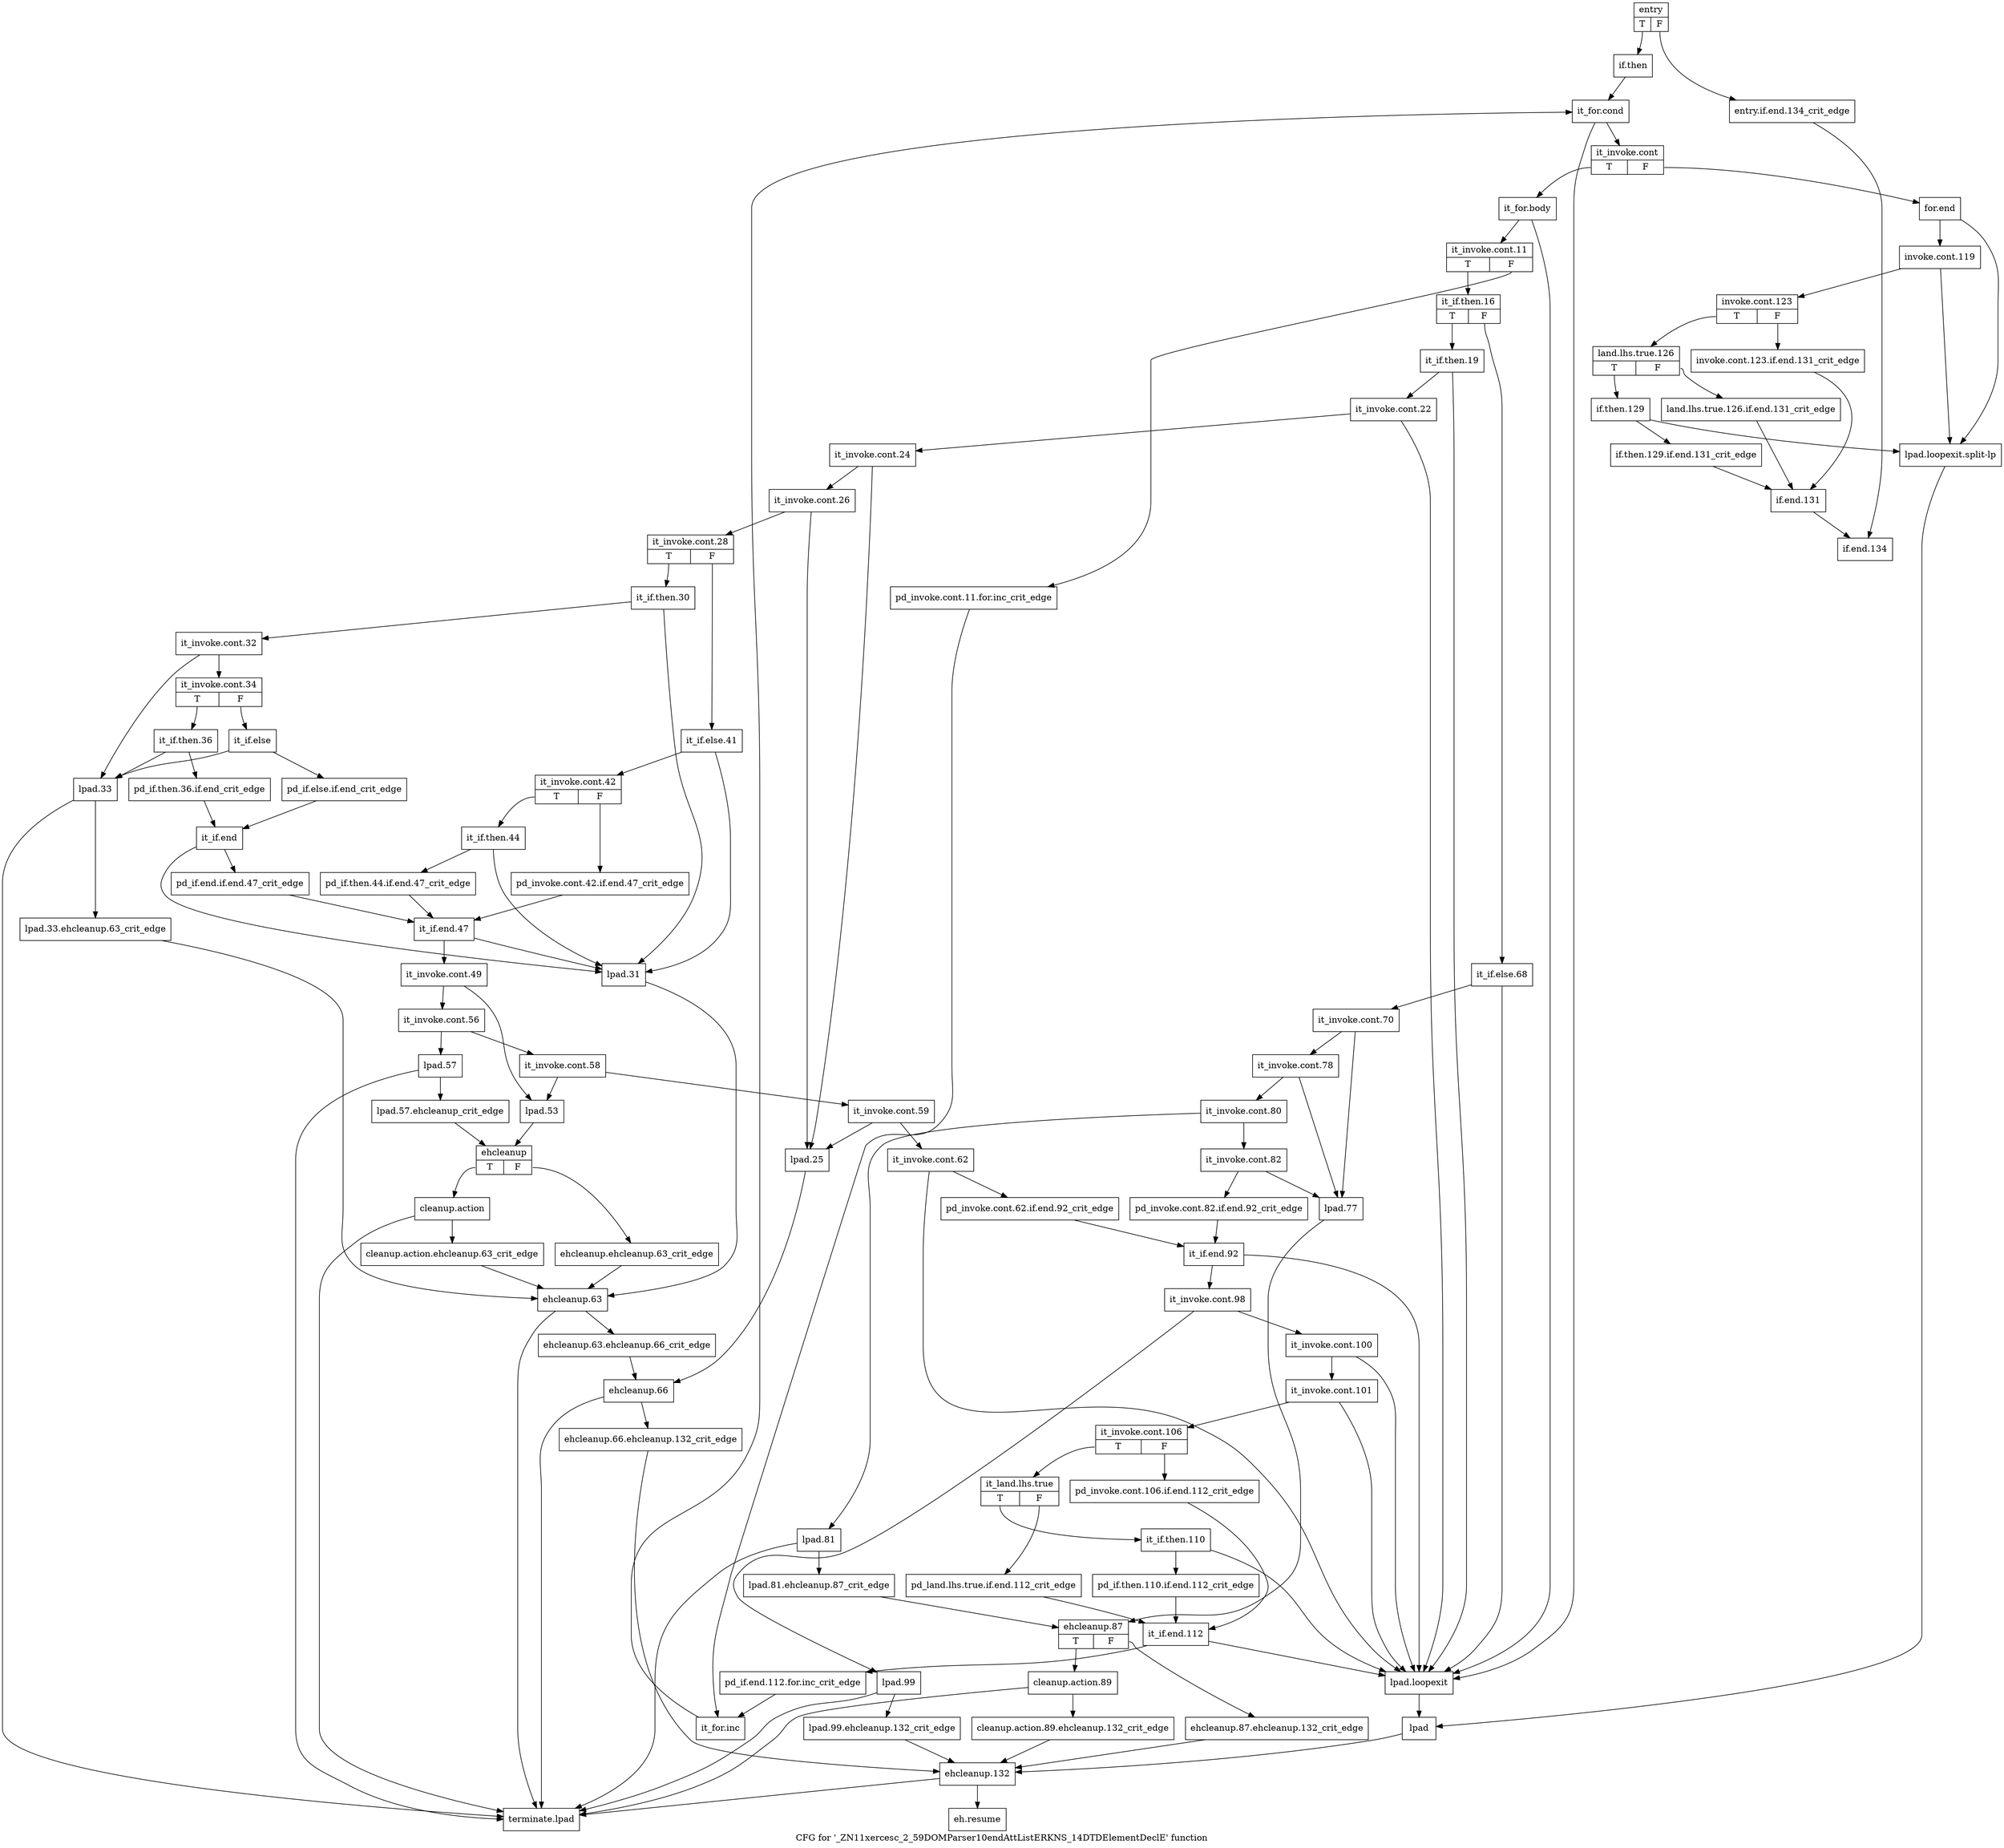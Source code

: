 digraph "CFG for '_ZN11xercesc_2_59DOMParser10endAttListERKNS_14DTDElementDeclE' function" {
	label="CFG for '_ZN11xercesc_2_59DOMParser10endAttListERKNS_14DTDElementDeclE' function";

	Node0x2d5cbb0 [shape=record,label="{entry|{<s0>T|<s1>F}}"];
	Node0x2d5cbb0:s0 -> Node0x2d5cc50;
	Node0x2d5cbb0:s1 -> Node0x2d5cc00;
	Node0x2d5cc00 [shape=record,label="{entry.if.end.134_crit_edge}"];
	Node0x2d5cc00 -> Node0x2d5e820;
	Node0x2d5cc50 [shape=record,label="{if.then}"];
	Node0x2d5cc50 -> Node0x2d5cca0;
	Node0x2d5cca0 [shape=record,label="{it_for.cond}"];
	Node0x2d5cca0 -> Node0x2d5ccf0;
	Node0x2d5cca0 -> Node0x2d5d1a0;
	Node0x2d5ccf0 [shape=record,label="{it_invoke.cont|{<s0>T|<s1>F}}"];
	Node0x2d5ccf0:s0 -> Node0x2d5cd40;
	Node0x2d5ccf0:s1 -> Node0x2d5e500;
	Node0x2d5cd40 [shape=record,label="{it_for.body}"];
	Node0x2d5cd40 -> Node0x2d5cd90;
	Node0x2d5cd40 -> Node0x2d5d1a0;
	Node0x2d5cd90 [shape=record,label="{it_invoke.cont.11|{<s0>T|<s1>F}}"];
	Node0x2d5cd90:s0 -> Node0x2d5ce30;
	Node0x2d5cd90:s1 -> Node0x2d5cde0;
	Node0x2d5cde0 [shape=record,label="{pd_invoke.cont.11.for.inc_crit_edge}"];
	Node0x2d5cde0 -> Node0x2d5e4b0;
	Node0x2d5ce30 [shape=record,label="{it_if.then.16|{<s0>T|<s1>F}}"];
	Node0x2d5ce30:s0 -> Node0x2d5ce80;
	Node0x2d5ce30:s1 -> Node0x2d5dc40;
	Node0x2d5ce80 [shape=record,label="{it_if.then.19}"];
	Node0x2d5ce80 -> Node0x2d5ced0;
	Node0x2d5ce80 -> Node0x2d5d1a0;
	Node0x2d5ced0 [shape=record,label="{it_invoke.cont.22}"];
	Node0x2d5ced0 -> Node0x2d5cf20;
	Node0x2d5ced0 -> Node0x2d5d1a0;
	Node0x2d5cf20 [shape=record,label="{it_invoke.cont.24}"];
	Node0x2d5cf20 -> Node0x2d5cf70;
	Node0x2d5cf20 -> Node0x2d5d290;
	Node0x2d5cf70 [shape=record,label="{it_invoke.cont.26}"];
	Node0x2d5cf70 -> Node0x2d5cfc0;
	Node0x2d5cf70 -> Node0x2d5d290;
	Node0x2d5cfc0 [shape=record,label="{it_invoke.cont.28|{<s0>T|<s1>F}}"];
	Node0x2d5cfc0:s0 -> Node0x2d5d010;
	Node0x2d5cfc0:s1 -> Node0x2d5d510;
	Node0x2d5d010 [shape=record,label="{it_if.then.30}"];
	Node0x2d5d010 -> Node0x2d5d060;
	Node0x2d5d010 -> Node0x2d5d2e0;
	Node0x2d5d060 [shape=record,label="{it_invoke.cont.32}"];
	Node0x2d5d060 -> Node0x2d5d0b0;
	Node0x2d5d060 -> Node0x2d5d330;
	Node0x2d5d0b0 [shape=record,label="{it_invoke.cont.34|{<s0>T|<s1>F}}"];
	Node0x2d5d0b0:s0 -> Node0x2d5d100;
	Node0x2d5d0b0:s1 -> Node0x2d5d3d0;
	Node0x2d5d100 [shape=record,label="{it_if.then.36}"];
	Node0x2d5d100 -> Node0x2d5d150;
	Node0x2d5d100 -> Node0x2d5d330;
	Node0x2d5d150 [shape=record,label="{pd_if.then.36.if.end_crit_edge}"];
	Node0x2d5d150 -> Node0x2d5d470;
	Node0x2d5d1a0 [shape=record,label="{lpad.loopexit}"];
	Node0x2d5d1a0 -> Node0x2d5d240;
	Node0x2d5d1f0 [shape=record,label="{lpad.loopexit.split-lp}"];
	Node0x2d5d1f0 -> Node0x2d5d240;
	Node0x2d5d240 [shape=record,label="{lpad}"];
	Node0x2d5d240 -> Node0x2d5e7d0;
	Node0x2d5d290 [shape=record,label="{lpad.25}"];
	Node0x2d5d290 -> Node0x2d5dba0;
	Node0x2d5d2e0 [shape=record,label="{lpad.31}"];
	Node0x2d5d2e0 -> Node0x2d5db00;
	Node0x2d5d330 [shape=record,label="{lpad.33}"];
	Node0x2d5d330 -> Node0x2d5d380;
	Node0x2d5d330 -> Node0x2d5e8c0;
	Node0x2d5d380 [shape=record,label="{lpad.33.ehcleanup.63_crit_edge}"];
	Node0x2d5d380 -> Node0x2d5db00;
	Node0x2d5d3d0 [shape=record,label="{it_if.else}"];
	Node0x2d5d3d0 -> Node0x2d5d420;
	Node0x2d5d3d0 -> Node0x2d5d330;
	Node0x2d5d420 [shape=record,label="{pd_if.else.if.end_crit_edge}"];
	Node0x2d5d420 -> Node0x2d5d470;
	Node0x2d5d470 [shape=record,label="{it_if.end}"];
	Node0x2d5d470 -> Node0x2d5d4c0;
	Node0x2d5d470 -> Node0x2d5d2e0;
	Node0x2d5d4c0 [shape=record,label="{pd_if.end.if.end.47_crit_edge}"];
	Node0x2d5d4c0 -> Node0x2d5d6a0;
	Node0x2d5d510 [shape=record,label="{it_if.else.41}"];
	Node0x2d5d510 -> Node0x2d5d560;
	Node0x2d5d510 -> Node0x2d5d2e0;
	Node0x2d5d560 [shape=record,label="{it_invoke.cont.42|{<s0>T|<s1>F}}"];
	Node0x2d5d560:s0 -> Node0x2d5d600;
	Node0x2d5d560:s1 -> Node0x2d5d5b0;
	Node0x2d5d5b0 [shape=record,label="{pd_invoke.cont.42.if.end.47_crit_edge}"];
	Node0x2d5d5b0 -> Node0x2d5d6a0;
	Node0x2d5d600 [shape=record,label="{it_if.then.44}"];
	Node0x2d5d600 -> Node0x2d5d650;
	Node0x2d5d600 -> Node0x2d5d2e0;
	Node0x2d5d650 [shape=record,label="{pd_if.then.44.if.end.47_crit_edge}"];
	Node0x2d5d650 -> Node0x2d5d6a0;
	Node0x2d5d6a0 [shape=record,label="{it_if.end.47}"];
	Node0x2d5d6a0 -> Node0x2d5d6f0;
	Node0x2d5d6a0 -> Node0x2d5d2e0;
	Node0x2d5d6f0 [shape=record,label="{it_invoke.cont.49}"];
	Node0x2d5d6f0 -> Node0x2d5d740;
	Node0x2d5d6f0 -> Node0x2d5d8d0;
	Node0x2d5d740 [shape=record,label="{it_invoke.cont.56}"];
	Node0x2d5d740 -> Node0x2d5d790;
	Node0x2d5d740 -> Node0x2d5d920;
	Node0x2d5d790 [shape=record,label="{it_invoke.cont.58}"];
	Node0x2d5d790 -> Node0x2d5d7e0;
	Node0x2d5d790 -> Node0x2d5d8d0;
	Node0x2d5d7e0 [shape=record,label="{it_invoke.cont.59}"];
	Node0x2d5d7e0 -> Node0x2d5d830;
	Node0x2d5d7e0 -> Node0x2d5d290;
	Node0x2d5d830 [shape=record,label="{it_invoke.cont.62}"];
	Node0x2d5d830 -> Node0x2d5d880;
	Node0x2d5d830 -> Node0x2d5d1a0;
	Node0x2d5d880 [shape=record,label="{pd_invoke.cont.62.if.end.92_crit_edge}"];
	Node0x2d5d880 -> Node0x2d5e050;
	Node0x2d5d8d0 [shape=record,label="{lpad.53}"];
	Node0x2d5d8d0 -> Node0x2d5d9c0;
	Node0x2d5d920 [shape=record,label="{lpad.57}"];
	Node0x2d5d920 -> Node0x2d5d970;
	Node0x2d5d920 -> Node0x2d5e8c0;
	Node0x2d5d970 [shape=record,label="{lpad.57.ehcleanup_crit_edge}"];
	Node0x2d5d970 -> Node0x2d5d9c0;
	Node0x2d5d9c0 [shape=record,label="{ehcleanup|{<s0>T|<s1>F}}"];
	Node0x2d5d9c0:s0 -> Node0x2d5da60;
	Node0x2d5d9c0:s1 -> Node0x2d5da10;
	Node0x2d5da10 [shape=record,label="{ehcleanup.ehcleanup.63_crit_edge}"];
	Node0x2d5da10 -> Node0x2d5db00;
	Node0x2d5da60 [shape=record,label="{cleanup.action}"];
	Node0x2d5da60 -> Node0x2d5dab0;
	Node0x2d5da60 -> Node0x2d5e8c0;
	Node0x2d5dab0 [shape=record,label="{cleanup.action.ehcleanup.63_crit_edge}"];
	Node0x2d5dab0 -> Node0x2d5db00;
	Node0x2d5db00 [shape=record,label="{ehcleanup.63}"];
	Node0x2d5db00 -> Node0x2d5db50;
	Node0x2d5db00 -> Node0x2d5e8c0;
	Node0x2d5db50 [shape=record,label="{ehcleanup.63.ehcleanup.66_crit_edge}"];
	Node0x2d5db50 -> Node0x2d5dba0;
	Node0x2d5dba0 [shape=record,label="{ehcleanup.66}"];
	Node0x2d5dba0 -> Node0x2d5dbf0;
	Node0x2d5dba0 -> Node0x2d5e8c0;
	Node0x2d5dbf0 [shape=record,label="{ehcleanup.66.ehcleanup.132_crit_edge}"];
	Node0x2d5dbf0 -> Node0x2d5e7d0;
	Node0x2d5dc40 [shape=record,label="{it_if.else.68}"];
	Node0x2d5dc40 -> Node0x2d5dc90;
	Node0x2d5dc40 -> Node0x2d5d1a0;
	Node0x2d5dc90 [shape=record,label="{it_invoke.cont.70}"];
	Node0x2d5dc90 -> Node0x2d5dce0;
	Node0x2d5dc90 -> Node0x2d5de20;
	Node0x2d5dce0 [shape=record,label="{it_invoke.cont.78}"];
	Node0x2d5dce0 -> Node0x2d5dd30;
	Node0x2d5dce0 -> Node0x2d5de20;
	Node0x2d5dd30 [shape=record,label="{it_invoke.cont.80}"];
	Node0x2d5dd30 -> Node0x2d5dd80;
	Node0x2d5dd30 -> Node0x2d5de70;
	Node0x2d5dd80 [shape=record,label="{it_invoke.cont.82}"];
	Node0x2d5dd80 -> Node0x2d5ddd0;
	Node0x2d5dd80 -> Node0x2d5de20;
	Node0x2d5ddd0 [shape=record,label="{pd_invoke.cont.82.if.end.92_crit_edge}"];
	Node0x2d5ddd0 -> Node0x2d5e050;
	Node0x2d5de20 [shape=record,label="{lpad.77}"];
	Node0x2d5de20 -> Node0x2d5df10;
	Node0x2d5de70 [shape=record,label="{lpad.81}"];
	Node0x2d5de70 -> Node0x2d5dec0;
	Node0x2d5de70 -> Node0x2d5e8c0;
	Node0x2d5dec0 [shape=record,label="{lpad.81.ehcleanup.87_crit_edge}"];
	Node0x2d5dec0 -> Node0x2d5df10;
	Node0x2d5df10 [shape=record,label="{ehcleanup.87|{<s0>T|<s1>F}}"];
	Node0x2d5df10:s0 -> Node0x2d5dfb0;
	Node0x2d5df10:s1 -> Node0x2d5df60;
	Node0x2d5df60 [shape=record,label="{ehcleanup.87.ehcleanup.132_crit_edge}"];
	Node0x2d5df60 -> Node0x2d5e7d0;
	Node0x2d5dfb0 [shape=record,label="{cleanup.action.89}"];
	Node0x2d5dfb0 -> Node0x2d5e000;
	Node0x2d5dfb0 -> Node0x2d5e8c0;
	Node0x2d5e000 [shape=record,label="{cleanup.action.89.ehcleanup.132_crit_edge}"];
	Node0x2d5e000 -> Node0x2d5e7d0;
	Node0x2d5e050 [shape=record,label="{it_if.end.92}"];
	Node0x2d5e050 -> Node0x2d5e0a0;
	Node0x2d5e050 -> Node0x2d5d1a0;
	Node0x2d5e0a0 [shape=record,label="{it_invoke.cont.98}"];
	Node0x2d5e0a0 -> Node0x2d5e0f0;
	Node0x2d5e0a0 -> Node0x2d5e370;
	Node0x2d5e0f0 [shape=record,label="{it_invoke.cont.100}"];
	Node0x2d5e0f0 -> Node0x2d5e140;
	Node0x2d5e0f0 -> Node0x2d5d1a0;
	Node0x2d5e140 [shape=record,label="{it_invoke.cont.101}"];
	Node0x2d5e140 -> Node0x2d5e190;
	Node0x2d5e140 -> Node0x2d5d1a0;
	Node0x2d5e190 [shape=record,label="{it_invoke.cont.106|{<s0>T|<s1>F}}"];
	Node0x2d5e190:s0 -> Node0x2d5e230;
	Node0x2d5e190:s1 -> Node0x2d5e1e0;
	Node0x2d5e1e0 [shape=record,label="{pd_invoke.cont.106.if.end.112_crit_edge}"];
	Node0x2d5e1e0 -> Node0x2d5e410;
	Node0x2d5e230 [shape=record,label="{it_land.lhs.true|{<s0>T|<s1>F}}"];
	Node0x2d5e230:s0 -> Node0x2d5e2d0;
	Node0x2d5e230:s1 -> Node0x2d5e280;
	Node0x2d5e280 [shape=record,label="{pd_land.lhs.true.if.end.112_crit_edge}"];
	Node0x2d5e280 -> Node0x2d5e410;
	Node0x2d5e2d0 [shape=record,label="{it_if.then.110}"];
	Node0x2d5e2d0 -> Node0x2d5e320;
	Node0x2d5e2d0 -> Node0x2d5d1a0;
	Node0x2d5e320 [shape=record,label="{pd_if.then.110.if.end.112_crit_edge}"];
	Node0x2d5e320 -> Node0x2d5e410;
	Node0x2d5e370 [shape=record,label="{lpad.99}"];
	Node0x2d5e370 -> Node0x2d5e3c0;
	Node0x2d5e370 -> Node0x2d5e8c0;
	Node0x2d5e3c0 [shape=record,label="{lpad.99.ehcleanup.132_crit_edge}"];
	Node0x2d5e3c0 -> Node0x2d5e7d0;
	Node0x2d5e410 [shape=record,label="{it_if.end.112}"];
	Node0x2d5e410 -> Node0x2d5e460;
	Node0x2d5e410 -> Node0x2d5d1a0;
	Node0x2d5e460 [shape=record,label="{pd_if.end.112.for.inc_crit_edge}"];
	Node0x2d5e460 -> Node0x2d5e4b0;
	Node0x2d5e4b0 [shape=record,label="{it_for.inc}"];
	Node0x2d5e4b0 -> Node0x2d5cca0;
	Node0x2d5e500 [shape=record,label="{for.end}"];
	Node0x2d5e500 -> Node0x2d5e550;
	Node0x2d5e500 -> Node0x2d5d1f0;
	Node0x2d5e550 [shape=record,label="{invoke.cont.119}"];
	Node0x2d5e550 -> Node0x2d5e5a0;
	Node0x2d5e550 -> Node0x2d5d1f0;
	Node0x2d5e5a0 [shape=record,label="{invoke.cont.123|{<s0>T|<s1>F}}"];
	Node0x2d5e5a0:s0 -> Node0x2d5e640;
	Node0x2d5e5a0:s1 -> Node0x2d5e5f0;
	Node0x2d5e5f0 [shape=record,label="{invoke.cont.123.if.end.131_crit_edge}"];
	Node0x2d5e5f0 -> Node0x2d5e780;
	Node0x2d5e640 [shape=record,label="{land.lhs.true.126|{<s0>T|<s1>F}}"];
	Node0x2d5e640:s0 -> Node0x2d5e6e0;
	Node0x2d5e640:s1 -> Node0x2d5e690;
	Node0x2d5e690 [shape=record,label="{land.lhs.true.126.if.end.131_crit_edge}"];
	Node0x2d5e690 -> Node0x2d5e780;
	Node0x2d5e6e0 [shape=record,label="{if.then.129}"];
	Node0x2d5e6e0 -> Node0x2d5e730;
	Node0x2d5e6e0 -> Node0x2d5d1f0;
	Node0x2d5e730 [shape=record,label="{if.then.129.if.end.131_crit_edge}"];
	Node0x2d5e730 -> Node0x2d5e780;
	Node0x2d5e780 [shape=record,label="{if.end.131}"];
	Node0x2d5e780 -> Node0x2d5e820;
	Node0x2d5e7d0 [shape=record,label="{ehcleanup.132}"];
	Node0x2d5e7d0 -> Node0x2d5e870;
	Node0x2d5e7d0 -> Node0x2d5e8c0;
	Node0x2d5e820 [shape=record,label="{if.end.134}"];
	Node0x2d5e870 [shape=record,label="{eh.resume}"];
	Node0x2d5e8c0 [shape=record,label="{terminate.lpad}"];
}
